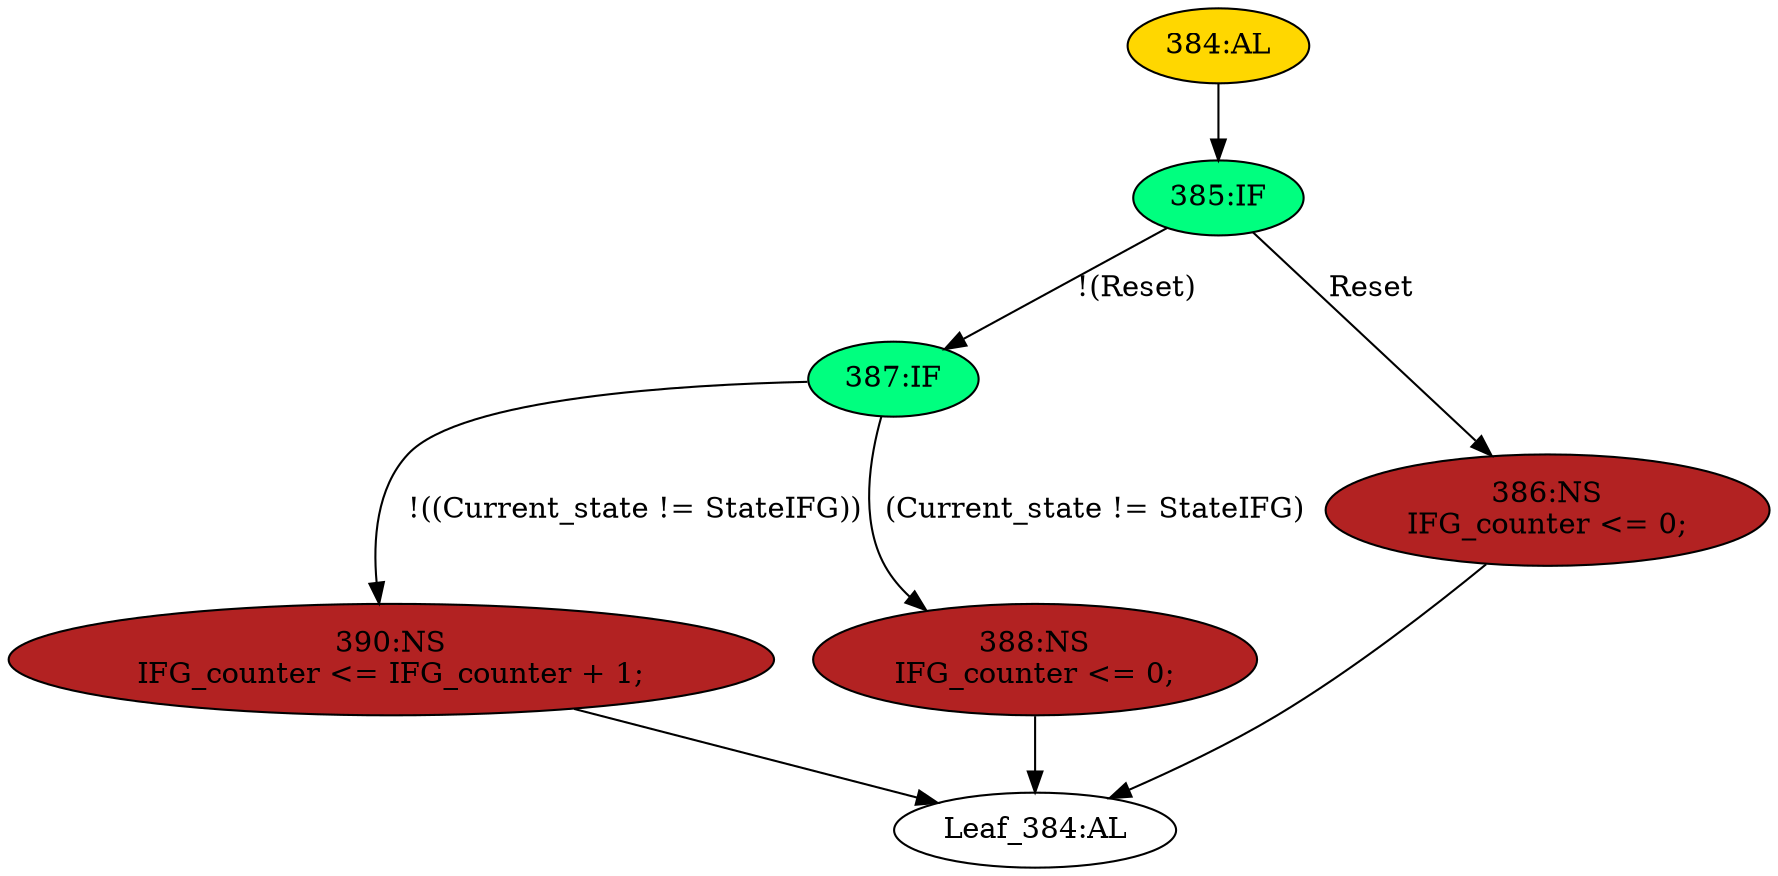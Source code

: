 strict digraph "" {
	node [label="\N"];
	"385:IF"	 [ast="<pyverilog.vparser.ast.IfStatement object at 0x7f104a56ce10>",
		fillcolor=springgreen,
		label="385:IF",
		statements="[]",
		style=filled,
		typ=IfStatement];
	"387:IF"	 [ast="<pyverilog.vparser.ast.IfStatement object at 0x7f104a56ce90>",
		fillcolor=springgreen,
		label="387:IF",
		statements="[]",
		style=filled,
		typ=IfStatement];
	"385:IF" -> "387:IF"	 [cond="['Reset']",
		label="!(Reset)",
		lineno=385];
	"386:NS"	 [ast="<pyverilog.vparser.ast.NonblockingSubstitution object at 0x7f104a572390>",
		fillcolor=firebrick,
		label="386:NS
IFG_counter <= 0;",
		statements="[<pyverilog.vparser.ast.NonblockingSubstitution object at 0x7f104a572390>]",
		style=filled,
		typ=NonblockingSubstitution];
	"385:IF" -> "386:NS"	 [cond="['Reset']",
		label=Reset,
		lineno=385];
	"390:NS"	 [ast="<pyverilog.vparser.ast.NonblockingSubstitution object at 0x7f104a56ced0>",
		fillcolor=firebrick,
		label="390:NS
IFG_counter <= IFG_counter + 1;",
		statements="[<pyverilog.vparser.ast.NonblockingSubstitution object at 0x7f104a56ced0>]",
		style=filled,
		typ=NonblockingSubstitution];
	"Leaf_384:AL"	 [def_var="['IFG_counter']",
		label="Leaf_384:AL"];
	"390:NS" -> "Leaf_384:AL"	 [cond="[]",
		lineno=None];
	"387:IF" -> "390:NS"	 [cond="['Current_state', 'StateIFG']",
		label="!((Current_state != StateIFG))",
		lineno=387];
	"388:NS"	 [ast="<pyverilog.vparser.ast.NonblockingSubstitution object at 0x7f104a572150>",
		fillcolor=firebrick,
		label="388:NS
IFG_counter <= 0;",
		statements="[<pyverilog.vparser.ast.NonblockingSubstitution object at 0x7f104a572150>]",
		style=filled,
		typ=NonblockingSubstitution];
	"387:IF" -> "388:NS"	 [cond="['Current_state', 'StateIFG']",
		label="(Current_state != StateIFG)",
		lineno=387];
	"388:NS" -> "Leaf_384:AL"	 [cond="[]",
		lineno=None];
	"386:NS" -> "Leaf_384:AL"	 [cond="[]",
		lineno=None];
	"384:AL"	 [ast="<pyverilog.vparser.ast.Always object at 0x7f104a572550>",
		clk_sens=True,
		fillcolor=gold,
		label="384:AL",
		sens="['Clk', 'Reset']",
		statements="[]",
		style=filled,
		typ=Always,
		use_var="['Reset', 'StateIFG', 'IFG_counter', 'Current_state']"];
	"384:AL" -> "385:IF"	 [cond="[]",
		lineno=None];
}
